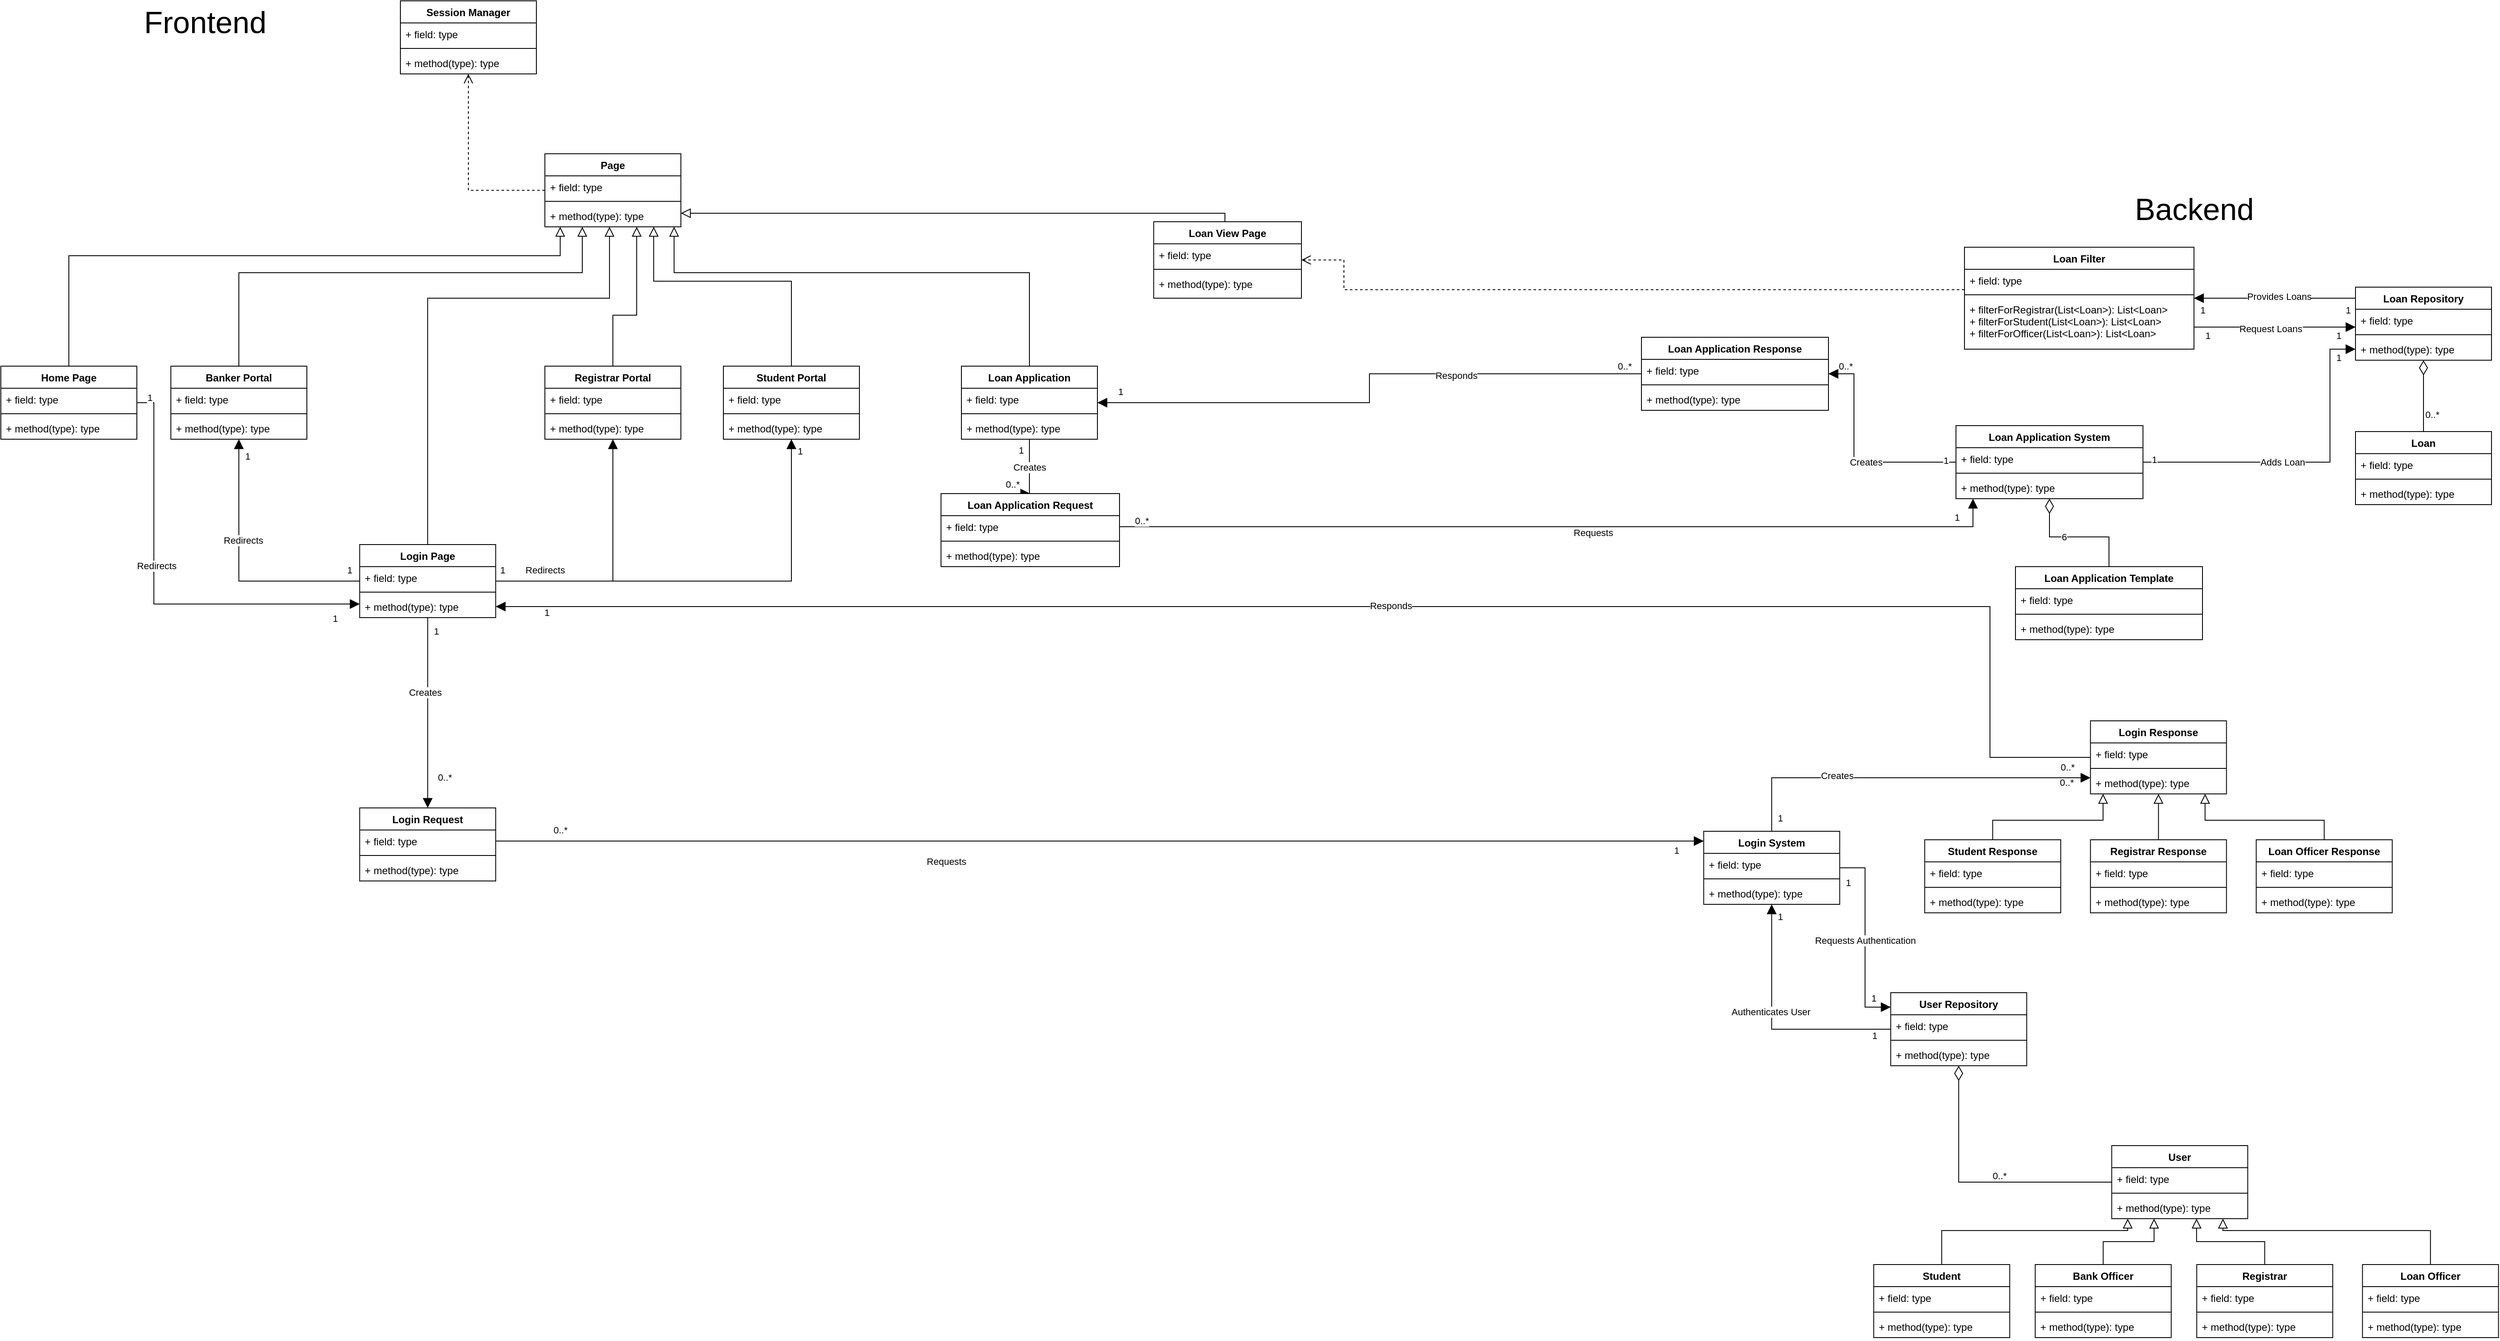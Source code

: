 <mxfile version="14.5.1" type="device"><diagram id="4TO3Gt-hURBaGVeDm2DF" name="Page-1"><mxGraphModel dx="3413" dy="3207" grid="1" gridSize="10" guides="1" tooltips="1" connect="1" arrows="1" fold="1" page="1" pageScale="1" pageWidth="850" pageHeight="1100" math="0" shadow="0"><root><mxCell id="0"/><mxCell id="1" parent="0"/><mxCell id="U5894xS0h4hcTSc0z6Av-33" style="edgeStyle=orthogonalEdgeStyle;rounded=0;orthogonalLoop=1;jettySize=auto;html=1;endArrow=block;endFill=0;endSize=9;" edge="1" parent="1" source="U5894xS0h4hcTSc0z6Av-1" target="U5894xS0h4hcTSc0z6Av-29"><mxGeometry relative="1" as="geometry"><Array as="points"><mxPoint x="130" y="240"/><mxPoint x="708" y="240"/></Array></mxGeometry></mxCell><mxCell id="U5894xS0h4hcTSc0z6Av-166" style="edgeStyle=orthogonalEdgeStyle;rounded=0;orthogonalLoop=1;jettySize=auto;html=1;endArrow=block;endFill=1;endSize=9;" edge="1" parent="1" source="U5894xS0h4hcTSc0z6Av-1" target="U5894xS0h4hcTSc0z6Av-5"><mxGeometry relative="1" as="geometry"><Array as="points"><mxPoint x="230" y="413"/><mxPoint x="230" y="650"/></Array></mxGeometry></mxCell><mxCell id="U5894xS0h4hcTSc0z6Av-167" value="Redirects" style="edgeLabel;html=1;align=center;verticalAlign=middle;resizable=0;points=[];" vertex="1" connectable="0" parent="U5894xS0h4hcTSc0z6Av-166"><mxGeometry x="-0.151" y="2" relative="1" as="geometry"><mxPoint x="1" as="offset"/></mxGeometry></mxCell><mxCell id="U5894xS0h4hcTSc0z6Av-169" value="1" style="edgeLabel;html=1;align=center;verticalAlign=middle;resizable=0;points=[];" vertex="1" connectable="0" parent="U5894xS0h4hcTSc0z6Av-166"><mxGeometry x="-0.94" y="6" relative="1" as="geometry"><mxPoint as="offset"/></mxGeometry></mxCell><mxCell id="U5894xS0h4hcTSc0z6Av-170" value="1" style="edgeLabel;html=1;align=center;verticalAlign=middle;resizable=0;points=[];" vertex="1" connectable="0" parent="U5894xS0h4hcTSc0z6Av-166"><mxGeometry x="0.87" y="-3" relative="1" as="geometry"><mxPoint x="2.83" y="14" as="offset"/></mxGeometry></mxCell><mxCell id="U5894xS0h4hcTSc0z6Av-1" value="Home Page" style="swimlane;fontStyle=1;align=center;verticalAlign=top;childLayout=stackLayout;horizontal=1;startSize=26;horizontalStack=0;resizeParent=1;resizeParentMax=0;resizeLast=0;collapsible=1;marginBottom=0;" vertex="1" parent="1"><mxGeometry x="50" y="370" width="160" height="86" as="geometry"/></mxCell><mxCell id="U5894xS0h4hcTSc0z6Av-2" value="+ field: type" style="text;strokeColor=none;fillColor=none;align=left;verticalAlign=top;spacingLeft=4;spacingRight=4;overflow=hidden;rotatable=0;points=[[0,0.5],[1,0.5]];portConstraint=eastwest;" vertex="1" parent="U5894xS0h4hcTSc0z6Av-1"><mxGeometry y="26" width="160" height="26" as="geometry"/></mxCell><mxCell id="U5894xS0h4hcTSc0z6Av-3" value="" style="line;strokeWidth=1;fillColor=none;align=left;verticalAlign=middle;spacingTop=-1;spacingLeft=3;spacingRight=3;rotatable=0;labelPosition=right;points=[];portConstraint=eastwest;" vertex="1" parent="U5894xS0h4hcTSc0z6Av-1"><mxGeometry y="52" width="160" height="8" as="geometry"/></mxCell><mxCell id="U5894xS0h4hcTSc0z6Av-4" value="+ method(type): type" style="text;strokeColor=none;fillColor=none;align=left;verticalAlign=top;spacingLeft=4;spacingRight=4;overflow=hidden;rotatable=0;points=[[0,0.5],[1,0.5]];portConstraint=eastwest;" vertex="1" parent="U5894xS0h4hcTSc0z6Av-1"><mxGeometry y="60" width="160" height="26" as="geometry"/></mxCell><mxCell id="U5894xS0h4hcTSc0z6Av-35" style="edgeStyle=orthogonalEdgeStyle;rounded=0;orthogonalLoop=1;jettySize=auto;html=1;endArrow=block;endFill=0;endSize=9;" edge="1" parent="1" source="U5894xS0h4hcTSc0z6Av-5" target="U5894xS0h4hcTSc0z6Av-29"><mxGeometry relative="1" as="geometry"><Array as="points"><mxPoint x="552" y="290"/><mxPoint x="766" y="290"/></Array></mxGeometry></mxCell><mxCell id="U5894xS0h4hcTSc0z6Av-113" style="edgeStyle=orthogonalEdgeStyle;rounded=0;orthogonalLoop=1;jettySize=auto;html=1;endArrow=block;endFill=1;endSize=9;" edge="1" parent="1" source="U5894xS0h4hcTSc0z6Av-5" target="U5894xS0h4hcTSc0z6Av-103"><mxGeometry relative="1" as="geometry"/></mxCell><mxCell id="U5894xS0h4hcTSc0z6Av-114" value="Creates" style="edgeLabel;html=1;align=center;verticalAlign=middle;resizable=0;points=[];" vertex="1" connectable="0" parent="U5894xS0h4hcTSc0z6Av-113"><mxGeometry x="-0.299" y="-3" relative="1" as="geometry"><mxPoint y="9.71" as="offset"/></mxGeometry></mxCell><mxCell id="U5894xS0h4hcTSc0z6Av-115" value="1" style="edgeLabel;html=1;align=center;verticalAlign=middle;resizable=0;points=[];" vertex="1" connectable="0" parent="U5894xS0h4hcTSc0z6Av-113"><mxGeometry x="-0.859" relative="1" as="geometry"><mxPoint x="10" as="offset"/></mxGeometry></mxCell><mxCell id="U5894xS0h4hcTSc0z6Av-116" value="0..*" style="edgeLabel;html=1;align=center;verticalAlign=middle;resizable=0;points=[];" vertex="1" connectable="0" parent="U5894xS0h4hcTSc0z6Av-113"><mxGeometry x="0.676" y="-1" relative="1" as="geometry"><mxPoint x="21" as="offset"/></mxGeometry></mxCell><mxCell id="U5894xS0h4hcTSc0z6Av-154" style="edgeStyle=orthogonalEdgeStyle;rounded=0;orthogonalLoop=1;jettySize=auto;html=1;endArrow=block;endFill=1;endSize=9;" edge="1" parent="1" source="U5894xS0h4hcTSc0z6Av-5" target="U5894xS0h4hcTSc0z6Av-17"><mxGeometry relative="1" as="geometry"/></mxCell><mxCell id="U5894xS0h4hcTSc0z6Av-155" style="edgeStyle=orthogonalEdgeStyle;rounded=0;orthogonalLoop=1;jettySize=auto;html=1;endArrow=block;endFill=1;endSize=9;" edge="1" parent="1" source="U5894xS0h4hcTSc0z6Av-5" target="U5894xS0h4hcTSc0z6Av-21"><mxGeometry relative="1" as="geometry"/></mxCell><mxCell id="U5894xS0h4hcTSc0z6Av-160" value="1" style="edgeLabel;html=1;align=center;verticalAlign=middle;resizable=0;points=[];" vertex="1" connectable="0" parent="U5894xS0h4hcTSc0z6Av-155"><mxGeometry x="0.932" y="3" relative="1" as="geometry"><mxPoint x="13" y="-3.26" as="offset"/></mxGeometry></mxCell><mxCell id="U5894xS0h4hcTSc0z6Av-164" value="1" style="edgeLabel;html=1;align=center;verticalAlign=middle;resizable=0;points=[];" vertex="1" connectable="0" parent="U5894xS0h4hcTSc0z6Av-155"><mxGeometry x="-0.913" y="3" relative="1" as="geometry"><mxPoint x="-14.52" y="-10" as="offset"/></mxGeometry></mxCell><mxCell id="U5894xS0h4hcTSc0z6Av-165" value="Redirects" style="edgeLabel;html=1;align=center;verticalAlign=middle;resizable=0;points=[];" vertex="1" connectable="0" parent="U5894xS0h4hcTSc0z6Av-155"><mxGeometry x="-0.869" y="4" relative="1" as="geometry"><mxPoint x="24.05" y="-9" as="offset"/></mxGeometry></mxCell><mxCell id="U5894xS0h4hcTSc0z6Av-162" style="edgeStyle=orthogonalEdgeStyle;rounded=0;orthogonalLoop=1;jettySize=auto;html=1;endArrow=block;endFill=1;endSize=9;" edge="1" parent="1" source="U5894xS0h4hcTSc0z6Av-5" target="U5894xS0h4hcTSc0z6Av-13"><mxGeometry relative="1" as="geometry"/></mxCell><mxCell id="U5894xS0h4hcTSc0z6Av-168" value="Redirects" style="edgeLabel;html=1;align=center;verticalAlign=middle;resizable=0;points=[];" vertex="1" connectable="0" parent="U5894xS0h4hcTSc0z6Av-162"><mxGeometry x="0.233" y="-5" relative="1" as="geometry"><mxPoint as="offset"/></mxGeometry></mxCell><mxCell id="U5894xS0h4hcTSc0z6Av-171" value="1" style="edgeLabel;html=1;align=center;verticalAlign=middle;resizable=0;points=[];" vertex="1" connectable="0" parent="U5894xS0h4hcTSc0z6Av-162"><mxGeometry x="0.874" y="-2" relative="1" as="geometry"><mxPoint x="8" as="offset"/></mxGeometry></mxCell><mxCell id="U5894xS0h4hcTSc0z6Av-172" value="1" style="edgeLabel;html=1;align=center;verticalAlign=middle;resizable=0;points=[];" vertex="1" connectable="0" parent="U5894xS0h4hcTSc0z6Av-162"><mxGeometry x="-0.845" y="-5" relative="1" as="geometry"><mxPoint x="12.03" y="-8" as="offset"/></mxGeometry></mxCell><mxCell id="U5894xS0h4hcTSc0z6Av-5" value="Login Page" style="swimlane;fontStyle=1;align=center;verticalAlign=top;childLayout=stackLayout;horizontal=1;startSize=26;horizontalStack=0;resizeParent=1;resizeParentMax=0;resizeLast=0;collapsible=1;marginBottom=0;" vertex="1" parent="1"><mxGeometry x="472.14" y="580" width="160" height="86" as="geometry"/></mxCell><mxCell id="U5894xS0h4hcTSc0z6Av-6" value="+ field: type" style="text;strokeColor=none;fillColor=none;align=left;verticalAlign=top;spacingLeft=4;spacingRight=4;overflow=hidden;rotatable=0;points=[[0,0.5],[1,0.5]];portConstraint=eastwest;" vertex="1" parent="U5894xS0h4hcTSc0z6Av-5"><mxGeometry y="26" width="160" height="26" as="geometry"/></mxCell><mxCell id="U5894xS0h4hcTSc0z6Av-7" value="" style="line;strokeWidth=1;fillColor=none;align=left;verticalAlign=middle;spacingTop=-1;spacingLeft=3;spacingRight=3;rotatable=0;labelPosition=right;points=[];portConstraint=eastwest;" vertex="1" parent="U5894xS0h4hcTSc0z6Av-5"><mxGeometry y="52" width="160" height="8" as="geometry"/></mxCell><mxCell id="U5894xS0h4hcTSc0z6Av-8" value="+ method(type): type" style="text;strokeColor=none;fillColor=none;align=left;verticalAlign=top;spacingLeft=4;spacingRight=4;overflow=hidden;rotatable=0;points=[[0,0.5],[1,0.5]];portConstraint=eastwest;" vertex="1" parent="U5894xS0h4hcTSc0z6Av-5"><mxGeometry y="60" width="160" height="26" as="geometry"/></mxCell><mxCell id="U5894xS0h4hcTSc0z6Av-34" style="edgeStyle=orthogonalEdgeStyle;rounded=0;orthogonalLoop=1;jettySize=auto;html=1;endArrow=block;endFill=0;endSize=9;" edge="1" parent="1" source="U5894xS0h4hcTSc0z6Av-13" target="U5894xS0h4hcTSc0z6Av-29"><mxGeometry relative="1" as="geometry"><Array as="points"><mxPoint x="330" y="260"/><mxPoint x="734" y="260"/></Array></mxGeometry></mxCell><mxCell id="U5894xS0h4hcTSc0z6Av-13" value="Banker Portal" style="swimlane;fontStyle=1;align=center;verticalAlign=top;childLayout=stackLayout;horizontal=1;startSize=26;horizontalStack=0;resizeParent=1;resizeParentMax=0;resizeLast=0;collapsible=1;marginBottom=0;" vertex="1" parent="1"><mxGeometry x="250" y="370" width="160" height="86" as="geometry"/></mxCell><mxCell id="U5894xS0h4hcTSc0z6Av-14" value="+ field: type" style="text;strokeColor=none;fillColor=none;align=left;verticalAlign=top;spacingLeft=4;spacingRight=4;overflow=hidden;rotatable=0;points=[[0,0.5],[1,0.5]];portConstraint=eastwest;" vertex="1" parent="U5894xS0h4hcTSc0z6Av-13"><mxGeometry y="26" width="160" height="26" as="geometry"/></mxCell><mxCell id="U5894xS0h4hcTSc0z6Av-15" value="" style="line;strokeWidth=1;fillColor=none;align=left;verticalAlign=middle;spacingTop=-1;spacingLeft=3;spacingRight=3;rotatable=0;labelPosition=right;points=[];portConstraint=eastwest;" vertex="1" parent="U5894xS0h4hcTSc0z6Av-13"><mxGeometry y="52" width="160" height="8" as="geometry"/></mxCell><mxCell id="U5894xS0h4hcTSc0z6Av-16" value="+ method(type): type" style="text;strokeColor=none;fillColor=none;align=left;verticalAlign=top;spacingLeft=4;spacingRight=4;overflow=hidden;rotatable=0;points=[[0,0.5],[1,0.5]];portConstraint=eastwest;" vertex="1" parent="U5894xS0h4hcTSc0z6Av-13"><mxGeometry y="60" width="160" height="26" as="geometry"/></mxCell><mxCell id="U5894xS0h4hcTSc0z6Av-37" style="edgeStyle=orthogonalEdgeStyle;rounded=0;orthogonalLoop=1;jettySize=auto;html=1;endArrow=block;endFill=0;endSize=9;" edge="1" parent="1" source="U5894xS0h4hcTSc0z6Av-17" target="U5894xS0h4hcTSc0z6Av-29"><mxGeometry relative="1" as="geometry"><Array as="points"><mxPoint x="770" y="310"/><mxPoint x="798" y="310"/></Array></mxGeometry></mxCell><mxCell id="U5894xS0h4hcTSc0z6Av-17" value="Registrar Portal" style="swimlane;fontStyle=1;align=center;verticalAlign=top;childLayout=stackLayout;horizontal=1;startSize=26;horizontalStack=0;resizeParent=1;resizeParentMax=0;resizeLast=0;collapsible=1;marginBottom=0;" vertex="1" parent="1"><mxGeometry x="690" y="370" width="160" height="86" as="geometry"/></mxCell><mxCell id="U5894xS0h4hcTSc0z6Av-18" value="+ field: type" style="text;strokeColor=none;fillColor=none;align=left;verticalAlign=top;spacingLeft=4;spacingRight=4;overflow=hidden;rotatable=0;points=[[0,0.5],[1,0.5]];portConstraint=eastwest;" vertex="1" parent="U5894xS0h4hcTSc0z6Av-17"><mxGeometry y="26" width="160" height="26" as="geometry"/></mxCell><mxCell id="U5894xS0h4hcTSc0z6Av-19" value="" style="line;strokeWidth=1;fillColor=none;align=left;verticalAlign=middle;spacingTop=-1;spacingLeft=3;spacingRight=3;rotatable=0;labelPosition=right;points=[];portConstraint=eastwest;" vertex="1" parent="U5894xS0h4hcTSc0z6Av-17"><mxGeometry y="52" width="160" height="8" as="geometry"/></mxCell><mxCell id="U5894xS0h4hcTSc0z6Av-20" value="+ method(type): type" style="text;strokeColor=none;fillColor=none;align=left;verticalAlign=top;spacingLeft=4;spacingRight=4;overflow=hidden;rotatable=0;points=[[0,0.5],[1,0.5]];portConstraint=eastwest;" vertex="1" parent="U5894xS0h4hcTSc0z6Av-17"><mxGeometry y="60" width="160" height="26" as="geometry"/></mxCell><mxCell id="U5894xS0h4hcTSc0z6Av-38" style="edgeStyle=orthogonalEdgeStyle;rounded=0;orthogonalLoop=1;jettySize=auto;html=1;endArrow=block;endFill=0;endSize=9;" edge="1" parent="1" source="U5894xS0h4hcTSc0z6Av-21" target="U5894xS0h4hcTSc0z6Av-29"><mxGeometry relative="1" as="geometry"><Array as="points"><mxPoint x="980" y="270"/><mxPoint x="818" y="270"/></Array></mxGeometry></mxCell><mxCell id="U5894xS0h4hcTSc0z6Av-21" value="Student Portal" style="swimlane;fontStyle=1;align=center;verticalAlign=top;childLayout=stackLayout;horizontal=1;startSize=26;horizontalStack=0;resizeParent=1;resizeParentMax=0;resizeLast=0;collapsible=1;marginBottom=0;" vertex="1" parent="1"><mxGeometry x="900" y="370" width="160" height="86" as="geometry"/></mxCell><mxCell id="U5894xS0h4hcTSc0z6Av-22" value="+ field: type" style="text;strokeColor=none;fillColor=none;align=left;verticalAlign=top;spacingLeft=4;spacingRight=4;overflow=hidden;rotatable=0;points=[[0,0.5],[1,0.5]];portConstraint=eastwest;" vertex="1" parent="U5894xS0h4hcTSc0z6Av-21"><mxGeometry y="26" width="160" height="26" as="geometry"/></mxCell><mxCell id="U5894xS0h4hcTSc0z6Av-23" value="" style="line;strokeWidth=1;fillColor=none;align=left;verticalAlign=middle;spacingTop=-1;spacingLeft=3;spacingRight=3;rotatable=0;labelPosition=right;points=[];portConstraint=eastwest;" vertex="1" parent="U5894xS0h4hcTSc0z6Av-21"><mxGeometry y="52" width="160" height="8" as="geometry"/></mxCell><mxCell id="U5894xS0h4hcTSc0z6Av-24" value="+ method(type): type" style="text;strokeColor=none;fillColor=none;align=left;verticalAlign=top;spacingLeft=4;spacingRight=4;overflow=hidden;rotatable=0;points=[[0,0.5],[1,0.5]];portConstraint=eastwest;" vertex="1" parent="U5894xS0h4hcTSc0z6Av-21"><mxGeometry y="60" width="160" height="26" as="geometry"/></mxCell><mxCell id="U5894xS0h4hcTSc0z6Av-39" style="edgeStyle=orthogonalEdgeStyle;rounded=0;orthogonalLoop=1;jettySize=auto;html=1;endArrow=block;endFill=0;endSize=9;" edge="1" parent="1" source="U5894xS0h4hcTSc0z6Av-25" target="U5894xS0h4hcTSc0z6Av-29"><mxGeometry relative="1" as="geometry"><Array as="points"><mxPoint x="1260" y="260"/><mxPoint x="842" y="260"/></Array></mxGeometry></mxCell><mxCell id="U5894xS0h4hcTSc0z6Av-212" value="Creates" style="edgeStyle=orthogonalEdgeStyle;rounded=0;orthogonalLoop=1;jettySize=auto;html=1;entryX=0.5;entryY=0;entryDx=0;entryDy=0;endArrow=block;endFill=1;endSize=9;" edge="1" parent="1" source="U5894xS0h4hcTSc0z6Av-25" target="U5894xS0h4hcTSc0z6Av-208"><mxGeometry relative="1" as="geometry"><Array as="points"><mxPoint x="1260" y="500"/><mxPoint x="1260" y="500"/></Array></mxGeometry></mxCell><mxCell id="U5894xS0h4hcTSc0z6Av-213" value="1" style="edgeLabel;html=1;align=center;verticalAlign=middle;resizable=0;points=[];" vertex="1" connectable="0" parent="U5894xS0h4hcTSc0z6Av-212"><mxGeometry x="-0.618" relative="1" as="geometry"><mxPoint x="-10" as="offset"/></mxGeometry></mxCell><mxCell id="U5894xS0h4hcTSc0z6Av-214" value="0..*" style="edgeLabel;html=1;align=center;verticalAlign=middle;resizable=0;points=[];" vertex="1" connectable="0" parent="U5894xS0h4hcTSc0z6Av-212"><mxGeometry x="0.623" relative="1" as="geometry"><mxPoint x="-20.01" as="offset"/></mxGeometry></mxCell><mxCell id="U5894xS0h4hcTSc0z6Av-25" value="Loan Application" style="swimlane;fontStyle=1;align=center;verticalAlign=top;childLayout=stackLayout;horizontal=1;startSize=26;horizontalStack=0;resizeParent=1;resizeParentMax=0;resizeLast=0;collapsible=1;marginBottom=0;" vertex="1" parent="1"><mxGeometry x="1180" y="370" width="160" height="86" as="geometry"/></mxCell><mxCell id="U5894xS0h4hcTSc0z6Av-26" value="+ field: type" style="text;strokeColor=none;fillColor=none;align=left;verticalAlign=top;spacingLeft=4;spacingRight=4;overflow=hidden;rotatable=0;points=[[0,0.5],[1,0.5]];portConstraint=eastwest;" vertex="1" parent="U5894xS0h4hcTSc0z6Av-25"><mxGeometry y="26" width="160" height="26" as="geometry"/></mxCell><mxCell id="U5894xS0h4hcTSc0z6Av-27" value="" style="line;strokeWidth=1;fillColor=none;align=left;verticalAlign=middle;spacingTop=-1;spacingLeft=3;spacingRight=3;rotatable=0;labelPosition=right;points=[];portConstraint=eastwest;" vertex="1" parent="U5894xS0h4hcTSc0z6Av-25"><mxGeometry y="52" width="160" height="8" as="geometry"/></mxCell><mxCell id="U5894xS0h4hcTSc0z6Av-28" value="+ method(type): type" style="text;strokeColor=none;fillColor=none;align=left;verticalAlign=top;spacingLeft=4;spacingRight=4;overflow=hidden;rotatable=0;points=[[0,0.5],[1,0.5]];portConstraint=eastwest;" vertex="1" parent="U5894xS0h4hcTSc0z6Av-25"><mxGeometry y="60" width="160" height="26" as="geometry"/></mxCell><mxCell id="U5894xS0h4hcTSc0z6Av-173" style="edgeStyle=orthogonalEdgeStyle;rounded=0;orthogonalLoop=1;jettySize=auto;html=1;endArrow=open;endFill=0;endSize=9;dashed=1;" edge="1" parent="1" source="U5894xS0h4hcTSc0z6Av-29" target="U5894xS0h4hcTSc0z6Av-58"><mxGeometry relative="1" as="geometry"/></mxCell><mxCell id="U5894xS0h4hcTSc0z6Av-29" value="Page" style="swimlane;fontStyle=1;align=center;verticalAlign=top;childLayout=stackLayout;horizontal=1;startSize=26;horizontalStack=0;resizeParent=1;resizeParentMax=0;resizeLast=0;collapsible=1;marginBottom=0;" vertex="1" parent="1"><mxGeometry x="690" y="120" width="160" height="86" as="geometry"/></mxCell><mxCell id="U5894xS0h4hcTSc0z6Av-30" value="+ field: type" style="text;strokeColor=none;fillColor=none;align=left;verticalAlign=top;spacingLeft=4;spacingRight=4;overflow=hidden;rotatable=0;points=[[0,0.5],[1,0.5]];portConstraint=eastwest;" vertex="1" parent="U5894xS0h4hcTSc0z6Av-29"><mxGeometry y="26" width="160" height="26" as="geometry"/></mxCell><mxCell id="U5894xS0h4hcTSc0z6Av-31" value="" style="line;strokeWidth=1;fillColor=none;align=left;verticalAlign=middle;spacingTop=-1;spacingLeft=3;spacingRight=3;rotatable=0;labelPosition=right;points=[];portConstraint=eastwest;" vertex="1" parent="U5894xS0h4hcTSc0z6Av-29"><mxGeometry y="52" width="160" height="8" as="geometry"/></mxCell><mxCell id="U5894xS0h4hcTSc0z6Av-32" value="+ method(type): type" style="text;strokeColor=none;fillColor=none;align=left;verticalAlign=top;spacingLeft=4;spacingRight=4;overflow=hidden;rotatable=0;points=[[0,0.5],[1,0.5]];portConstraint=eastwest;" vertex="1" parent="U5894xS0h4hcTSc0z6Av-29"><mxGeometry y="60" width="160" height="26" as="geometry"/></mxCell><mxCell id="U5894xS0h4hcTSc0z6Av-197" style="edgeStyle=orthogonalEdgeStyle;rounded=0;orthogonalLoop=1;jettySize=auto;html=1;endArrow=block;endFill=1;endSize=9;" edge="1" parent="1" source="U5894xS0h4hcTSc0z6Av-40" target="U5894xS0h4hcTSc0z6Av-192"><mxGeometry relative="1" as="geometry"><mxPoint x="2630" y="298.059" as="targetPoint"/><Array as="points"><mxPoint x="2780" y="290"/><mxPoint x="2780" y="290"/></Array></mxGeometry></mxCell><mxCell id="U5894xS0h4hcTSc0z6Av-199" value="Provides Loans" style="edgeLabel;html=1;align=center;verticalAlign=middle;resizable=0;points=[];" vertex="1" connectable="0" parent="U5894xS0h4hcTSc0z6Av-197"><mxGeometry x="0.198" y="-2" relative="1" as="geometry"><mxPoint x="23.81" as="offset"/></mxGeometry></mxCell><mxCell id="U5894xS0h4hcTSc0z6Av-200" value="1" style="edgeLabel;html=1;align=center;verticalAlign=middle;resizable=0;points=[];" vertex="1" connectable="0" parent="U5894xS0h4hcTSc0z6Av-197"><mxGeometry x="-0.907" y="-3" relative="1" as="geometry"><mxPoint y="17" as="offset"/></mxGeometry></mxCell><mxCell id="U5894xS0h4hcTSc0z6Av-201" value="1" style="edgeLabel;html=1;align=center;verticalAlign=middle;resizable=0;points=[];" vertex="1" connectable="0" parent="U5894xS0h4hcTSc0z6Av-197"><mxGeometry x="0.762" y="-2" relative="1" as="geometry"><mxPoint x="-12.38" y="16" as="offset"/></mxGeometry></mxCell><mxCell id="U5894xS0h4hcTSc0z6Av-40" value="Loan Repository" style="swimlane;fontStyle=1;align=center;verticalAlign=top;childLayout=stackLayout;horizontal=1;startSize=26;horizontalStack=0;resizeParent=1;resizeParentMax=0;resizeLast=0;collapsible=1;marginBottom=0;" vertex="1" parent="1"><mxGeometry x="2820" y="277" width="160" height="86" as="geometry"/></mxCell><mxCell id="U5894xS0h4hcTSc0z6Av-41" value="+ field: type" style="text;strokeColor=none;fillColor=none;align=left;verticalAlign=top;spacingLeft=4;spacingRight=4;overflow=hidden;rotatable=0;points=[[0,0.5],[1,0.5]];portConstraint=eastwest;" vertex="1" parent="U5894xS0h4hcTSc0z6Av-40"><mxGeometry y="26" width="160" height="26" as="geometry"/></mxCell><mxCell id="U5894xS0h4hcTSc0z6Av-42" value="" style="line;strokeWidth=1;fillColor=none;align=left;verticalAlign=middle;spacingTop=-1;spacingLeft=3;spacingRight=3;rotatable=0;labelPosition=right;points=[];portConstraint=eastwest;" vertex="1" parent="U5894xS0h4hcTSc0z6Av-40"><mxGeometry y="52" width="160" height="8" as="geometry"/></mxCell><mxCell id="U5894xS0h4hcTSc0z6Av-43" value="+ method(type): type" style="text;strokeColor=none;fillColor=none;align=left;verticalAlign=top;spacingLeft=4;spacingRight=4;overflow=hidden;rotatable=0;points=[[0,0.5],[1,0.5]];portConstraint=eastwest;" vertex="1" parent="U5894xS0h4hcTSc0z6Av-40"><mxGeometry y="60" width="160" height="26" as="geometry"/></mxCell><mxCell id="U5894xS0h4hcTSc0z6Av-140" style="edgeStyle=orthogonalEdgeStyle;rounded=0;orthogonalLoop=1;jettySize=auto;html=1;endArrow=diamondThin;endFill=0;endSize=15;" edge="1" parent="1" source="U5894xS0h4hcTSc0z6Av-53" target="U5894xS0h4hcTSc0z6Av-131"><mxGeometry relative="1" as="geometry"/></mxCell><mxCell id="U5894xS0h4hcTSc0z6Av-141" value="0..*" style="edgeLabel;html=1;align=center;verticalAlign=middle;resizable=0;points=[];" vertex="1" connectable="0" parent="U5894xS0h4hcTSc0z6Av-140"><mxGeometry x="-0.177" y="-2" relative="1" as="geometry"><mxPoint x="-2.34" y="-6" as="offset"/></mxGeometry></mxCell><mxCell id="U5894xS0h4hcTSc0z6Av-53" value="User" style="swimlane;fontStyle=1;align=center;verticalAlign=top;childLayout=stackLayout;horizontal=1;startSize=26;horizontalStack=0;resizeParent=1;resizeParentMax=0;resizeLast=0;collapsible=1;marginBottom=0;" vertex="1" parent="1"><mxGeometry x="2533.23" y="1287.5" width="160" height="86" as="geometry"/></mxCell><mxCell id="U5894xS0h4hcTSc0z6Av-54" value="+ field: type" style="text;strokeColor=none;fillColor=none;align=left;verticalAlign=top;spacingLeft=4;spacingRight=4;overflow=hidden;rotatable=0;points=[[0,0.5],[1,0.5]];portConstraint=eastwest;" vertex="1" parent="U5894xS0h4hcTSc0z6Av-53"><mxGeometry y="26" width="160" height="26" as="geometry"/></mxCell><mxCell id="U5894xS0h4hcTSc0z6Av-55" value="" style="line;strokeWidth=1;fillColor=none;align=left;verticalAlign=middle;spacingTop=-1;spacingLeft=3;spacingRight=3;rotatable=0;labelPosition=right;points=[];portConstraint=eastwest;" vertex="1" parent="U5894xS0h4hcTSc0z6Av-53"><mxGeometry y="52" width="160" height="8" as="geometry"/></mxCell><mxCell id="U5894xS0h4hcTSc0z6Av-56" value="+ method(type): type" style="text;strokeColor=none;fillColor=none;align=left;verticalAlign=top;spacingLeft=4;spacingRight=4;overflow=hidden;rotatable=0;points=[[0,0.5],[1,0.5]];portConstraint=eastwest;" vertex="1" parent="U5894xS0h4hcTSc0z6Av-53"><mxGeometry y="60" width="160" height="26" as="geometry"/></mxCell><mxCell id="U5894xS0h4hcTSc0z6Av-58" value="Session Manager" style="swimlane;fontStyle=1;align=center;verticalAlign=top;childLayout=stackLayout;horizontal=1;startSize=26;horizontalStack=0;resizeParent=1;resizeParentMax=0;resizeLast=0;collapsible=1;marginBottom=0;" vertex="1" parent="1"><mxGeometry x="520" y="-60" width="160" height="86" as="geometry"/></mxCell><mxCell id="U5894xS0h4hcTSc0z6Av-59" value="+ field: type" style="text;strokeColor=none;fillColor=none;align=left;verticalAlign=top;spacingLeft=4;spacingRight=4;overflow=hidden;rotatable=0;points=[[0,0.5],[1,0.5]];portConstraint=eastwest;" vertex="1" parent="U5894xS0h4hcTSc0z6Av-58"><mxGeometry y="26" width="160" height="26" as="geometry"/></mxCell><mxCell id="U5894xS0h4hcTSc0z6Av-60" value="" style="line;strokeWidth=1;fillColor=none;align=left;verticalAlign=middle;spacingTop=-1;spacingLeft=3;spacingRight=3;rotatable=0;labelPosition=right;points=[];portConstraint=eastwest;" vertex="1" parent="U5894xS0h4hcTSc0z6Av-58"><mxGeometry y="52" width="160" height="8" as="geometry"/></mxCell><mxCell id="U5894xS0h4hcTSc0z6Av-61" value="+ method(type): type" style="text;strokeColor=none;fillColor=none;align=left;verticalAlign=top;spacingLeft=4;spacingRight=4;overflow=hidden;rotatable=0;points=[[0,0.5],[1,0.5]];portConstraint=eastwest;" vertex="1" parent="U5894xS0h4hcTSc0z6Av-58"><mxGeometry y="60" width="160" height="26" as="geometry"/></mxCell><mxCell id="U5894xS0h4hcTSc0z6Av-80" style="edgeStyle=orthogonalEdgeStyle;rounded=0;orthogonalLoop=1;jettySize=auto;html=1;endArrow=block;endFill=0;endSize=9;" edge="1" parent="1" source="U5894xS0h4hcTSc0z6Av-62" target="U5894xS0h4hcTSc0z6Av-53"><mxGeometry relative="1" as="geometry"><Array as="points"><mxPoint x="2333.03" y="1387.5"/><mxPoint x="2552.03" y="1387.5"/></Array></mxGeometry></mxCell><mxCell id="U5894xS0h4hcTSc0z6Av-62" value="Student" style="swimlane;fontStyle=1;align=center;verticalAlign=top;childLayout=stackLayout;horizontal=1;startSize=26;horizontalStack=0;resizeParent=1;resizeParentMax=0;resizeLast=0;collapsible=1;marginBottom=0;" vertex="1" parent="1"><mxGeometry x="2253.23" y="1427.5" width="160" height="86" as="geometry"/></mxCell><mxCell id="U5894xS0h4hcTSc0z6Av-63" value="+ field: type" style="text;strokeColor=none;fillColor=none;align=left;verticalAlign=top;spacingLeft=4;spacingRight=4;overflow=hidden;rotatable=0;points=[[0,0.5],[1,0.5]];portConstraint=eastwest;" vertex="1" parent="U5894xS0h4hcTSc0z6Av-62"><mxGeometry y="26" width="160" height="26" as="geometry"/></mxCell><mxCell id="U5894xS0h4hcTSc0z6Av-64" value="" style="line;strokeWidth=1;fillColor=none;align=left;verticalAlign=middle;spacingTop=-1;spacingLeft=3;spacingRight=3;rotatable=0;labelPosition=right;points=[];portConstraint=eastwest;" vertex="1" parent="U5894xS0h4hcTSc0z6Av-62"><mxGeometry y="52" width="160" height="8" as="geometry"/></mxCell><mxCell id="U5894xS0h4hcTSc0z6Av-65" value="+ method(type): type" style="text;strokeColor=none;fillColor=none;align=left;verticalAlign=top;spacingLeft=4;spacingRight=4;overflow=hidden;rotatable=0;points=[[0,0.5],[1,0.5]];portConstraint=eastwest;" vertex="1" parent="U5894xS0h4hcTSc0z6Av-62"><mxGeometry y="60" width="160" height="26" as="geometry"/></mxCell><mxCell id="U5894xS0h4hcTSc0z6Av-81" style="edgeStyle=orthogonalEdgeStyle;rounded=0;orthogonalLoop=1;jettySize=auto;html=1;endArrow=block;endFill=0;endSize=9;" edge="1" parent="1" source="U5894xS0h4hcTSc0z6Av-66" target="U5894xS0h4hcTSc0z6Av-53"><mxGeometry relative="1" as="geometry"><Array as="points"><mxPoint x="2523.03" y="1400.5"/><mxPoint x="2583.03" y="1400.5"/></Array></mxGeometry></mxCell><mxCell id="U5894xS0h4hcTSc0z6Av-66" value="Bank Officer" style="swimlane;fontStyle=1;align=center;verticalAlign=top;childLayout=stackLayout;horizontal=1;startSize=26;horizontalStack=0;resizeParent=1;resizeParentMax=0;resizeLast=0;collapsible=1;marginBottom=0;" vertex="1" parent="1"><mxGeometry x="2443.23" y="1427.5" width="160" height="86" as="geometry"/></mxCell><mxCell id="U5894xS0h4hcTSc0z6Av-67" value="+ field: type" style="text;strokeColor=none;fillColor=none;align=left;verticalAlign=top;spacingLeft=4;spacingRight=4;overflow=hidden;rotatable=0;points=[[0,0.5],[1,0.5]];portConstraint=eastwest;" vertex="1" parent="U5894xS0h4hcTSc0z6Av-66"><mxGeometry y="26" width="160" height="26" as="geometry"/></mxCell><mxCell id="U5894xS0h4hcTSc0z6Av-68" value="" style="line;strokeWidth=1;fillColor=none;align=left;verticalAlign=middle;spacingTop=-1;spacingLeft=3;spacingRight=3;rotatable=0;labelPosition=right;points=[];portConstraint=eastwest;" vertex="1" parent="U5894xS0h4hcTSc0z6Av-66"><mxGeometry y="52" width="160" height="8" as="geometry"/></mxCell><mxCell id="U5894xS0h4hcTSc0z6Av-69" value="+ method(type): type" style="text;strokeColor=none;fillColor=none;align=left;verticalAlign=top;spacingLeft=4;spacingRight=4;overflow=hidden;rotatable=0;points=[[0,0.5],[1,0.5]];portConstraint=eastwest;" vertex="1" parent="U5894xS0h4hcTSc0z6Av-66"><mxGeometry y="60" width="160" height="26" as="geometry"/></mxCell><mxCell id="U5894xS0h4hcTSc0z6Av-82" style="edgeStyle=orthogonalEdgeStyle;rounded=0;orthogonalLoop=1;jettySize=auto;html=1;endArrow=block;endFill=0;endSize=9;" edge="1" parent="1" source="U5894xS0h4hcTSc0z6Av-71" target="U5894xS0h4hcTSc0z6Av-53"><mxGeometry relative="1" as="geometry"><Array as="points"><mxPoint x="2713.03" y="1400.5"/><mxPoint x="2633.03" y="1400.5"/></Array></mxGeometry></mxCell><mxCell id="U5894xS0h4hcTSc0z6Av-71" value="Registrar" style="swimlane;fontStyle=1;align=center;verticalAlign=top;childLayout=stackLayout;horizontal=1;startSize=26;horizontalStack=0;resizeParent=1;resizeParentMax=0;resizeLast=0;collapsible=1;marginBottom=0;" vertex="1" parent="1"><mxGeometry x="2633.23" y="1427.5" width="160" height="86" as="geometry"/></mxCell><mxCell id="U5894xS0h4hcTSc0z6Av-72" value="+ field: type" style="text;strokeColor=none;fillColor=none;align=left;verticalAlign=top;spacingLeft=4;spacingRight=4;overflow=hidden;rotatable=0;points=[[0,0.5],[1,0.5]];portConstraint=eastwest;" vertex="1" parent="U5894xS0h4hcTSc0z6Av-71"><mxGeometry y="26" width="160" height="26" as="geometry"/></mxCell><mxCell id="U5894xS0h4hcTSc0z6Av-73" value="" style="line;strokeWidth=1;fillColor=none;align=left;verticalAlign=middle;spacingTop=-1;spacingLeft=3;spacingRight=3;rotatable=0;labelPosition=right;points=[];portConstraint=eastwest;" vertex="1" parent="U5894xS0h4hcTSc0z6Av-71"><mxGeometry y="52" width="160" height="8" as="geometry"/></mxCell><mxCell id="U5894xS0h4hcTSc0z6Av-74" value="+ method(type): type" style="text;strokeColor=none;fillColor=none;align=left;verticalAlign=top;spacingLeft=4;spacingRight=4;overflow=hidden;rotatable=0;points=[[0,0.5],[1,0.5]];portConstraint=eastwest;" vertex="1" parent="U5894xS0h4hcTSc0z6Av-71"><mxGeometry y="60" width="160" height="26" as="geometry"/></mxCell><mxCell id="U5894xS0h4hcTSc0z6Av-83" style="edgeStyle=orthogonalEdgeStyle;rounded=0;orthogonalLoop=1;jettySize=auto;html=1;endArrow=block;endFill=0;endSize=9;" edge="1" parent="1" source="U5894xS0h4hcTSc0z6Av-76" target="U5894xS0h4hcTSc0z6Av-53"><mxGeometry relative="1" as="geometry"><Array as="points"><mxPoint x="2908.03" y="1387.5"/><mxPoint x="2664.03" y="1387.5"/></Array></mxGeometry></mxCell><mxCell id="U5894xS0h4hcTSc0z6Av-76" value="Loan Officer" style="swimlane;fontStyle=1;align=center;verticalAlign=top;childLayout=stackLayout;horizontal=1;startSize=26;horizontalStack=0;resizeParent=1;resizeParentMax=0;resizeLast=0;collapsible=1;marginBottom=0;" vertex="1" parent="1"><mxGeometry x="2828.23" y="1427.5" width="160" height="86" as="geometry"/></mxCell><mxCell id="U5894xS0h4hcTSc0z6Av-77" value="+ field: type" style="text;strokeColor=none;fillColor=none;align=left;verticalAlign=top;spacingLeft=4;spacingRight=4;overflow=hidden;rotatable=0;points=[[0,0.5],[1,0.5]];portConstraint=eastwest;" vertex="1" parent="U5894xS0h4hcTSc0z6Av-76"><mxGeometry y="26" width="160" height="26" as="geometry"/></mxCell><mxCell id="U5894xS0h4hcTSc0z6Av-78" value="" style="line;strokeWidth=1;fillColor=none;align=left;verticalAlign=middle;spacingTop=-1;spacingLeft=3;spacingRight=3;rotatable=0;labelPosition=right;points=[];portConstraint=eastwest;" vertex="1" parent="U5894xS0h4hcTSc0z6Av-76"><mxGeometry y="52" width="160" height="8" as="geometry"/></mxCell><mxCell id="U5894xS0h4hcTSc0z6Av-79" value="+ method(type): type" style="text;strokeColor=none;fillColor=none;align=left;verticalAlign=top;spacingLeft=4;spacingRight=4;overflow=hidden;rotatable=0;points=[[0,0.5],[1,0.5]];portConstraint=eastwest;" vertex="1" parent="U5894xS0h4hcTSc0z6Av-76"><mxGeometry y="60" width="160" height="26" as="geometry"/></mxCell><mxCell id="U5894xS0h4hcTSc0z6Av-126" style="edgeStyle=orthogonalEdgeStyle;rounded=0;orthogonalLoop=1;jettySize=auto;html=1;endArrow=block;endFill=1;endSize=9;" edge="1" parent="1" source="U5894xS0h4hcTSc0z6Av-84" target="U5894xS0h4hcTSc0z6Av-5"><mxGeometry relative="1" as="geometry"><Array as="points"><mxPoint x="2390" y="831"/><mxPoint x="2390" y="653"/></Array></mxGeometry></mxCell><mxCell id="U5894xS0h4hcTSc0z6Av-127" value="Responds" style="edgeLabel;html=1;align=center;verticalAlign=middle;resizable=0;points=[];" vertex="1" connectable="0" parent="U5894xS0h4hcTSc0z6Av-126"><mxGeometry x="-0.025" y="-1" relative="1" as="geometry"><mxPoint as="offset"/></mxGeometry></mxCell><mxCell id="U5894xS0h4hcTSc0z6Av-128" value="0..*" style="edgeLabel;html=1;align=center;verticalAlign=middle;resizable=0;points=[];" vertex="1" connectable="0" parent="U5894xS0h4hcTSc0z6Av-126"><mxGeometry x="-0.936" y="-2" relative="1" as="geometry"><mxPoint x="37.29" y="31.52" as="offset"/></mxGeometry></mxCell><mxCell id="U5894xS0h4hcTSc0z6Av-129" value="1" style="edgeLabel;html=1;align=center;verticalAlign=middle;resizable=0;points=[];" vertex="1" connectable="0" parent="U5894xS0h4hcTSc0z6Av-126"><mxGeometry x="0.919" y="-1" relative="1" as="geometry"><mxPoint x="-23.05" y="8" as="offset"/></mxGeometry></mxCell><mxCell id="U5894xS0h4hcTSc0z6Av-84" value="Login Response" style="swimlane;fontStyle=1;align=center;verticalAlign=top;childLayout=stackLayout;horizontal=1;startSize=26;horizontalStack=0;resizeParent=1;resizeParentMax=0;resizeLast=0;collapsible=1;marginBottom=0;" vertex="1" parent="1"><mxGeometry x="2508.23" y="787.5" width="160" height="86" as="geometry"/></mxCell><mxCell id="U5894xS0h4hcTSc0z6Av-85" value="+ field: type" style="text;strokeColor=none;fillColor=none;align=left;verticalAlign=top;spacingLeft=4;spacingRight=4;overflow=hidden;rotatable=0;points=[[0,0.5],[1,0.5]];portConstraint=eastwest;" vertex="1" parent="U5894xS0h4hcTSc0z6Av-84"><mxGeometry y="26" width="160" height="26" as="geometry"/></mxCell><mxCell id="U5894xS0h4hcTSc0z6Av-86" value="" style="line;strokeWidth=1;fillColor=none;align=left;verticalAlign=middle;spacingTop=-1;spacingLeft=3;spacingRight=3;rotatable=0;labelPosition=right;points=[];portConstraint=eastwest;" vertex="1" parent="U5894xS0h4hcTSc0z6Av-84"><mxGeometry y="52" width="160" height="8" as="geometry"/></mxCell><mxCell id="U5894xS0h4hcTSc0z6Av-87" value="+ method(type): type" style="text;strokeColor=none;fillColor=none;align=left;verticalAlign=top;spacingLeft=4;spacingRight=4;overflow=hidden;rotatable=0;points=[[0,0.5],[1,0.5]];portConstraint=eastwest;" vertex="1" parent="U5894xS0h4hcTSc0z6Av-84"><mxGeometry y="60" width="160" height="26" as="geometry"/></mxCell><mxCell id="U5894xS0h4hcTSc0z6Av-101" style="edgeStyle=orthogonalEdgeStyle;rounded=0;orthogonalLoop=1;jettySize=auto;html=1;endArrow=block;endFill=0;endSize=9;" edge="1" parent="1" source="U5894xS0h4hcTSc0z6Av-88" target="U5894xS0h4hcTSc0z6Av-84"><mxGeometry relative="1" as="geometry"/></mxCell><mxCell id="U5894xS0h4hcTSc0z6Av-88" value="Registrar Response" style="swimlane;fontStyle=1;align=center;verticalAlign=top;childLayout=stackLayout;horizontal=1;startSize=26;horizontalStack=0;resizeParent=1;resizeParentMax=0;resizeLast=0;collapsible=1;marginBottom=0;" vertex="1" parent="1"><mxGeometry x="2508.23" y="927.5" width="160" height="86" as="geometry"/></mxCell><mxCell id="U5894xS0h4hcTSc0z6Av-89" value="+ field: type" style="text;strokeColor=none;fillColor=none;align=left;verticalAlign=top;spacingLeft=4;spacingRight=4;overflow=hidden;rotatable=0;points=[[0,0.5],[1,0.5]];portConstraint=eastwest;" vertex="1" parent="U5894xS0h4hcTSc0z6Av-88"><mxGeometry y="26" width="160" height="26" as="geometry"/></mxCell><mxCell id="U5894xS0h4hcTSc0z6Av-90" value="" style="line;strokeWidth=1;fillColor=none;align=left;verticalAlign=middle;spacingTop=-1;spacingLeft=3;spacingRight=3;rotatable=0;labelPosition=right;points=[];portConstraint=eastwest;" vertex="1" parent="U5894xS0h4hcTSc0z6Av-88"><mxGeometry y="52" width="160" height="8" as="geometry"/></mxCell><mxCell id="U5894xS0h4hcTSc0z6Av-91" value="+ method(type): type" style="text;strokeColor=none;fillColor=none;align=left;verticalAlign=top;spacingLeft=4;spacingRight=4;overflow=hidden;rotatable=0;points=[[0,0.5],[1,0.5]];portConstraint=eastwest;" vertex="1" parent="U5894xS0h4hcTSc0z6Av-88"><mxGeometry y="60" width="160" height="26" as="geometry"/></mxCell><mxCell id="U5894xS0h4hcTSc0z6Av-100" style="edgeStyle=orthogonalEdgeStyle;rounded=0;orthogonalLoop=1;jettySize=auto;html=1;endArrow=block;endFill=0;endSize=9;" edge="1" parent="1" source="U5894xS0h4hcTSc0z6Av-92" target="U5894xS0h4hcTSc0z6Av-84"><mxGeometry relative="1" as="geometry"><Array as="points"><mxPoint x="2393.03" y="904.5"/><mxPoint x="2523.03" y="904.5"/></Array></mxGeometry></mxCell><mxCell id="U5894xS0h4hcTSc0z6Av-92" value="Student Response" style="swimlane;fontStyle=1;align=center;verticalAlign=top;childLayout=stackLayout;horizontal=1;startSize=26;horizontalStack=0;resizeParent=1;resizeParentMax=0;resizeLast=0;collapsible=1;marginBottom=0;" vertex="1" parent="1"><mxGeometry x="2313.23" y="927.5" width="160" height="86" as="geometry"/></mxCell><mxCell id="U5894xS0h4hcTSc0z6Av-93" value="+ field: type" style="text;strokeColor=none;fillColor=none;align=left;verticalAlign=top;spacingLeft=4;spacingRight=4;overflow=hidden;rotatable=0;points=[[0,0.5],[1,0.5]];portConstraint=eastwest;" vertex="1" parent="U5894xS0h4hcTSc0z6Av-92"><mxGeometry y="26" width="160" height="26" as="geometry"/></mxCell><mxCell id="U5894xS0h4hcTSc0z6Av-94" value="" style="line;strokeWidth=1;fillColor=none;align=left;verticalAlign=middle;spacingTop=-1;spacingLeft=3;spacingRight=3;rotatable=0;labelPosition=right;points=[];portConstraint=eastwest;" vertex="1" parent="U5894xS0h4hcTSc0z6Av-92"><mxGeometry y="52" width="160" height="8" as="geometry"/></mxCell><mxCell id="U5894xS0h4hcTSc0z6Av-95" value="+ method(type): type" style="text;strokeColor=none;fillColor=none;align=left;verticalAlign=top;spacingLeft=4;spacingRight=4;overflow=hidden;rotatable=0;points=[[0,0.5],[1,0.5]];portConstraint=eastwest;" vertex="1" parent="U5894xS0h4hcTSc0z6Av-92"><mxGeometry y="60" width="160" height="26" as="geometry"/></mxCell><mxCell id="U5894xS0h4hcTSc0z6Av-102" style="edgeStyle=orthogonalEdgeStyle;rounded=0;orthogonalLoop=1;jettySize=auto;html=1;endArrow=block;endFill=0;endSize=9;" edge="1" parent="1" source="U5894xS0h4hcTSc0z6Av-96" target="U5894xS0h4hcTSc0z6Av-84"><mxGeometry relative="1" as="geometry"><Array as="points"><mxPoint x="2783.03" y="904.5"/><mxPoint x="2643.03" y="904.5"/></Array></mxGeometry></mxCell><mxCell id="U5894xS0h4hcTSc0z6Av-96" value="Loan Officer Response" style="swimlane;fontStyle=1;align=center;verticalAlign=top;childLayout=stackLayout;horizontal=1;startSize=26;horizontalStack=0;resizeParent=1;resizeParentMax=0;resizeLast=0;collapsible=1;marginBottom=0;" vertex="1" parent="1"><mxGeometry x="2703.23" y="927.5" width="160" height="86" as="geometry"/></mxCell><mxCell id="U5894xS0h4hcTSc0z6Av-97" value="+ field: type" style="text;strokeColor=none;fillColor=none;align=left;verticalAlign=top;spacingLeft=4;spacingRight=4;overflow=hidden;rotatable=0;points=[[0,0.5],[1,0.5]];portConstraint=eastwest;" vertex="1" parent="U5894xS0h4hcTSc0z6Av-96"><mxGeometry y="26" width="160" height="26" as="geometry"/></mxCell><mxCell id="U5894xS0h4hcTSc0z6Av-98" value="" style="line;strokeWidth=1;fillColor=none;align=left;verticalAlign=middle;spacingTop=-1;spacingLeft=3;spacingRight=3;rotatable=0;labelPosition=right;points=[];portConstraint=eastwest;" vertex="1" parent="U5894xS0h4hcTSc0z6Av-96"><mxGeometry y="52" width="160" height="8" as="geometry"/></mxCell><mxCell id="U5894xS0h4hcTSc0z6Av-99" value="+ method(type): type" style="text;strokeColor=none;fillColor=none;align=left;verticalAlign=top;spacingLeft=4;spacingRight=4;overflow=hidden;rotatable=0;points=[[0,0.5],[1,0.5]];portConstraint=eastwest;" vertex="1" parent="U5894xS0h4hcTSc0z6Av-96"><mxGeometry y="60" width="160" height="26" as="geometry"/></mxCell><mxCell id="U5894xS0h4hcTSc0z6Av-103" value="Login Request" style="swimlane;fontStyle=1;align=center;verticalAlign=top;childLayout=stackLayout;horizontal=1;startSize=26;horizontalStack=0;resizeParent=1;resizeParentMax=0;resizeLast=0;collapsible=1;marginBottom=0;" vertex="1" parent="1"><mxGeometry x="472.14" y="890" width="160" height="86" as="geometry"/></mxCell><mxCell id="U5894xS0h4hcTSc0z6Av-104" value="+ field: type" style="text;strokeColor=none;fillColor=none;align=left;verticalAlign=top;spacingLeft=4;spacingRight=4;overflow=hidden;rotatable=0;points=[[0,0.5],[1,0.5]];portConstraint=eastwest;" vertex="1" parent="U5894xS0h4hcTSc0z6Av-103"><mxGeometry y="26" width="160" height="26" as="geometry"/></mxCell><mxCell id="U5894xS0h4hcTSc0z6Av-105" value="" style="line;strokeWidth=1;fillColor=none;align=left;verticalAlign=middle;spacingTop=-1;spacingLeft=3;spacingRight=3;rotatable=0;labelPosition=right;points=[];portConstraint=eastwest;" vertex="1" parent="U5894xS0h4hcTSc0z6Av-103"><mxGeometry y="52" width="160" height="8" as="geometry"/></mxCell><mxCell id="U5894xS0h4hcTSc0z6Av-106" value="+ method(type): type" style="text;strokeColor=none;fillColor=none;align=left;verticalAlign=top;spacingLeft=4;spacingRight=4;overflow=hidden;rotatable=0;points=[[0,0.5],[1,0.5]];portConstraint=eastwest;" vertex="1" parent="U5894xS0h4hcTSc0z6Av-103"><mxGeometry y="60" width="160" height="26" as="geometry"/></mxCell><mxCell id="U5894xS0h4hcTSc0z6Av-122" style="edgeStyle=orthogonalEdgeStyle;rounded=0;orthogonalLoop=1;jettySize=auto;html=1;endArrow=block;endFill=1;endSize=9;" edge="1" parent="1" source="U5894xS0h4hcTSc0z6Av-107" target="U5894xS0h4hcTSc0z6Av-84"><mxGeometry relative="1" as="geometry"><Array as="points"><mxPoint x="2133.03" y="854.5"/></Array></mxGeometry></mxCell><mxCell id="U5894xS0h4hcTSc0z6Av-123" value="Creates" style="edgeLabel;html=1;align=center;verticalAlign=middle;resizable=0;points=[];" vertex="1" connectable="0" parent="U5894xS0h4hcTSc0z6Av-122"><mxGeometry x="-0.362" y="3" relative="1" as="geometry"><mxPoint as="offset"/></mxGeometry></mxCell><mxCell id="U5894xS0h4hcTSc0z6Av-124" value="1" style="edgeLabel;html=1;align=center;verticalAlign=middle;resizable=0;points=[];" vertex="1" connectable="0" parent="U5894xS0h4hcTSc0z6Av-122"><mxGeometry x="-0.929" y="-1" relative="1" as="geometry"><mxPoint x="9" as="offset"/></mxGeometry></mxCell><mxCell id="U5894xS0h4hcTSc0z6Av-125" value="0..*" style="edgeLabel;html=1;align=center;verticalAlign=middle;resizable=0;points=[];" vertex="1" connectable="0" parent="U5894xS0h4hcTSc0z6Av-122"><mxGeometry x="0.875" y="5" relative="1" as="geometry"><mxPoint y="-8" as="offset"/></mxGeometry></mxCell><mxCell id="U5894xS0h4hcTSc0z6Av-142" value="1" style="edgeStyle=orthogonalEdgeStyle;rounded=0;orthogonalLoop=1;jettySize=auto;html=1;endArrow=block;endFill=1;endSize=9;" edge="1" parent="1" source="U5894xS0h4hcTSc0z6Av-107" target="U5894xS0h4hcTSc0z6Av-131"><mxGeometry x="-0.912" y="-17" relative="1" as="geometry"><Array as="points"><mxPoint x="2243.03" y="960.5"/><mxPoint x="2243.03" y="1124.5"/></Array><mxPoint as="offset"/></mxGeometry></mxCell><mxCell id="U5894xS0h4hcTSc0z6Av-143" value="Requests Authentication" style="edgeLabel;html=1;align=center;verticalAlign=middle;resizable=0;points=[];" vertex="1" connectable="0" parent="U5894xS0h4hcTSc0z6Av-142"><mxGeometry x="-0.212" y="-5" relative="1" as="geometry"><mxPoint x="5" y="27" as="offset"/></mxGeometry></mxCell><mxCell id="U5894xS0h4hcTSc0z6Av-144" value="1" style="edgeLabel;html=1;align=center;verticalAlign=middle;resizable=0;points=[];" vertex="1" connectable="0" parent="U5894xS0h4hcTSc0z6Av-142"><mxGeometry x="0.707" y="2" relative="1" as="geometry"><mxPoint x="7.97" y="-7.83" as="offset"/></mxGeometry></mxCell><mxCell id="U5894xS0h4hcTSc0z6Av-107" value="Login System" style="swimlane;fontStyle=1;align=center;verticalAlign=top;childLayout=stackLayout;horizontal=1;startSize=26;horizontalStack=0;resizeParent=1;resizeParentMax=0;resizeLast=0;collapsible=1;marginBottom=0;" vertex="1" parent="1"><mxGeometry x="2053.23" y="917.5" width="160" height="86" as="geometry"/></mxCell><mxCell id="U5894xS0h4hcTSc0z6Av-108" value="+ field: type" style="text;strokeColor=none;fillColor=none;align=left;verticalAlign=top;spacingLeft=4;spacingRight=4;overflow=hidden;rotatable=0;points=[[0,0.5],[1,0.5]];portConstraint=eastwest;" vertex="1" parent="U5894xS0h4hcTSc0z6Av-107"><mxGeometry y="26" width="160" height="26" as="geometry"/></mxCell><mxCell id="U5894xS0h4hcTSc0z6Av-109" value="" style="line;strokeWidth=1;fillColor=none;align=left;verticalAlign=middle;spacingTop=-1;spacingLeft=3;spacingRight=3;rotatable=0;labelPosition=right;points=[];portConstraint=eastwest;" vertex="1" parent="U5894xS0h4hcTSc0z6Av-107"><mxGeometry y="52" width="160" height="8" as="geometry"/></mxCell><mxCell id="U5894xS0h4hcTSc0z6Av-110" value="+ method(type): type" style="text;strokeColor=none;fillColor=none;align=left;verticalAlign=top;spacingLeft=4;spacingRight=4;overflow=hidden;rotatable=0;points=[[0,0.5],[1,0.5]];portConstraint=eastwest;" vertex="1" parent="U5894xS0h4hcTSc0z6Av-107"><mxGeometry y="60" width="160" height="26" as="geometry"/></mxCell><mxCell id="U5894xS0h4hcTSc0z6Av-118" style="edgeStyle=orthogonalEdgeStyle;rounded=0;orthogonalLoop=1;jettySize=auto;html=1;endArrow=block;endFill=1;endSize=9;" edge="1" parent="1" source="U5894xS0h4hcTSc0z6Av-104" target="U5894xS0h4hcTSc0z6Av-107"><mxGeometry relative="1" as="geometry"><Array as="points"><mxPoint x="552" y="926"/></Array></mxGeometry></mxCell><mxCell id="U5894xS0h4hcTSc0z6Av-119" value="Requests" style="edgeLabel;html=1;align=center;verticalAlign=middle;resizable=0;points=[];" vertex="1" connectable="0" parent="U5894xS0h4hcTSc0z6Av-118"><mxGeometry x="-0.25" y="3" relative="1" as="geometry"><mxPoint x="-3" y="27" as="offset"/></mxGeometry></mxCell><mxCell id="U5894xS0h4hcTSc0z6Av-120" value="0..*" style="edgeLabel;html=1;align=center;verticalAlign=middle;resizable=0;points=[];" vertex="1" connectable="0" parent="U5894xS0h4hcTSc0z6Av-118"><mxGeometry x="-0.894" y="3" relative="1" as="geometry"><mxPoint y="-10" as="offset"/></mxGeometry></mxCell><mxCell id="U5894xS0h4hcTSc0z6Av-121" value="1" style="edgeLabel;html=1;align=center;verticalAlign=middle;resizable=0;points=[];" vertex="1" connectable="0" parent="U5894xS0h4hcTSc0z6Av-118"><mxGeometry x="0.801" y="-2" relative="1" as="geometry"><mxPoint x="108.69" y="9" as="offset"/></mxGeometry></mxCell><mxCell id="U5894xS0h4hcTSc0z6Av-145" style="edgeStyle=orthogonalEdgeStyle;rounded=0;orthogonalLoop=1;jettySize=auto;html=1;endArrow=block;endFill=1;endSize=9;" edge="1" parent="1" source="U5894xS0h4hcTSc0z6Av-131" target="U5894xS0h4hcTSc0z6Av-107"><mxGeometry relative="1" as="geometry"/></mxCell><mxCell id="U5894xS0h4hcTSc0z6Av-146" value="Authenticates User" style="edgeLabel;html=1;align=center;verticalAlign=middle;resizable=0;points=[];" vertex="1" connectable="0" parent="U5894xS0h4hcTSc0z6Av-145"><mxGeometry x="0.122" y="1" relative="1" as="geometry"><mxPoint as="offset"/></mxGeometry></mxCell><mxCell id="U5894xS0h4hcTSc0z6Av-147" value="1" style="edgeLabel;html=1;align=center;verticalAlign=middle;resizable=0;points=[];" vertex="1" connectable="0" parent="U5894xS0h4hcTSc0z6Av-145"><mxGeometry x="0.866" relative="1" as="geometry"><mxPoint x="9.97" y="-4.97" as="offset"/></mxGeometry></mxCell><mxCell id="U5894xS0h4hcTSc0z6Av-148" value="1" style="edgeLabel;html=1;align=center;verticalAlign=middle;resizable=0;points=[];" vertex="1" connectable="0" parent="U5894xS0h4hcTSc0z6Av-145"><mxGeometry x="-0.958" y="-2" relative="1" as="geometry"><mxPoint x="-13.71" y="9" as="offset"/></mxGeometry></mxCell><mxCell id="U5894xS0h4hcTSc0z6Av-131" value="User Repository" style="swimlane;fontStyle=1;align=center;verticalAlign=top;childLayout=stackLayout;horizontal=1;startSize=26;horizontalStack=0;resizeParent=1;resizeParentMax=0;resizeLast=0;collapsible=1;marginBottom=0;" vertex="1" parent="1"><mxGeometry x="2273.23" y="1107.5" width="160" height="86" as="geometry"/></mxCell><mxCell id="U5894xS0h4hcTSc0z6Av-132" value="+ field: type" style="text;strokeColor=none;fillColor=none;align=left;verticalAlign=top;spacingLeft=4;spacingRight=4;overflow=hidden;rotatable=0;points=[[0,0.5],[1,0.5]];portConstraint=eastwest;" vertex="1" parent="U5894xS0h4hcTSc0z6Av-131"><mxGeometry y="26" width="160" height="26" as="geometry"/></mxCell><mxCell id="U5894xS0h4hcTSc0z6Av-133" value="" style="line;strokeWidth=1;fillColor=none;align=left;verticalAlign=middle;spacingTop=-1;spacingLeft=3;spacingRight=3;rotatable=0;labelPosition=right;points=[];portConstraint=eastwest;" vertex="1" parent="U5894xS0h4hcTSc0z6Av-131"><mxGeometry y="52" width="160" height="8" as="geometry"/></mxCell><mxCell id="U5894xS0h4hcTSc0z6Av-134" value="+ method(type): type" style="text;strokeColor=none;fillColor=none;align=left;verticalAlign=top;spacingLeft=4;spacingRight=4;overflow=hidden;rotatable=0;points=[[0,0.5],[1,0.5]];portConstraint=eastwest;" vertex="1" parent="U5894xS0h4hcTSc0z6Av-131"><mxGeometry y="60" width="160" height="26" as="geometry"/></mxCell><mxCell id="U5894xS0h4hcTSc0z6Av-179" style="edgeStyle=orthogonalEdgeStyle;rounded=0;orthogonalLoop=1;jettySize=auto;html=1;endArrow=block;endFill=0;endSize=9;" edge="1" parent="1" source="U5894xS0h4hcTSc0z6Av-175" target="U5894xS0h4hcTSc0z6Av-29"><mxGeometry relative="1" as="geometry"><Array as="points"><mxPoint x="1490" y="190"/></Array></mxGeometry></mxCell><mxCell id="U5894xS0h4hcTSc0z6Av-175" value="Loan View Page" style="swimlane;fontStyle=1;align=center;verticalAlign=top;childLayout=stackLayout;horizontal=1;startSize=26;horizontalStack=0;resizeParent=1;resizeParentMax=0;resizeLast=0;collapsible=1;marginBottom=0;" vertex="1" parent="1"><mxGeometry x="1406.2" y="200" width="173.8" height="90" as="geometry"/></mxCell><mxCell id="U5894xS0h4hcTSc0z6Av-176" value="+ field: type" style="text;strokeColor=none;fillColor=none;align=left;verticalAlign=top;spacingLeft=4;spacingRight=4;overflow=hidden;rotatable=0;points=[[0,0.5],[1,0.5]];portConstraint=eastwest;" vertex="1" parent="U5894xS0h4hcTSc0z6Av-175"><mxGeometry y="26" width="173.8" height="26" as="geometry"/></mxCell><mxCell id="U5894xS0h4hcTSc0z6Av-177" value="" style="line;strokeWidth=1;fillColor=none;align=left;verticalAlign=middle;spacingTop=-1;spacingLeft=3;spacingRight=3;rotatable=0;labelPosition=right;points=[];portConstraint=eastwest;" vertex="1" parent="U5894xS0h4hcTSc0z6Av-175"><mxGeometry y="52" width="173.8" height="8" as="geometry"/></mxCell><mxCell id="U5894xS0h4hcTSc0z6Av-178" value="+ method(type): type" style="text;strokeColor=none;fillColor=none;align=left;verticalAlign=top;spacingLeft=4;spacingRight=4;overflow=hidden;rotatable=0;points=[[0,0.5],[1,0.5]];portConstraint=eastwest;" vertex="1" parent="U5894xS0h4hcTSc0z6Av-175"><mxGeometry y="60" width="173.8" height="30" as="geometry"/></mxCell><mxCell id="U5894xS0h4hcTSc0z6Av-190" style="edgeStyle=orthogonalEdgeStyle;rounded=0;orthogonalLoop=1;jettySize=auto;html=1;endArrow=diamondThin;endFill=0;endSize=15;" edge="1" parent="1" source="U5894xS0h4hcTSc0z6Av-181" target="U5894xS0h4hcTSc0z6Av-40"><mxGeometry relative="1" as="geometry"/></mxCell><mxCell id="U5894xS0h4hcTSc0z6Av-191" value="0..*" style="edgeLabel;html=1;align=center;verticalAlign=middle;resizable=0;points=[];" vertex="1" connectable="0" parent="U5894xS0h4hcTSc0z6Av-190"><mxGeometry x="-0.282" y="-6" relative="1" as="geometry"><mxPoint x="4" y="10" as="offset"/></mxGeometry></mxCell><mxCell id="U5894xS0h4hcTSc0z6Av-181" value="Loan" style="swimlane;fontStyle=1;align=center;verticalAlign=top;childLayout=stackLayout;horizontal=1;startSize=26;horizontalStack=0;resizeParent=1;resizeParentMax=0;resizeLast=0;collapsible=1;marginBottom=0;" vertex="1" parent="1"><mxGeometry x="2820" y="447" width="160" height="86" as="geometry"/></mxCell><mxCell id="U5894xS0h4hcTSc0z6Av-182" value="+ field: type" style="text;strokeColor=none;fillColor=none;align=left;verticalAlign=top;spacingLeft=4;spacingRight=4;overflow=hidden;rotatable=0;points=[[0,0.5],[1,0.5]];portConstraint=eastwest;" vertex="1" parent="U5894xS0h4hcTSc0z6Av-181"><mxGeometry y="26" width="160" height="26" as="geometry"/></mxCell><mxCell id="U5894xS0h4hcTSc0z6Av-183" value="" style="line;strokeWidth=1;fillColor=none;align=left;verticalAlign=middle;spacingTop=-1;spacingLeft=3;spacingRight=3;rotatable=0;labelPosition=right;points=[];portConstraint=eastwest;" vertex="1" parent="U5894xS0h4hcTSc0z6Av-181"><mxGeometry y="52" width="160" height="8" as="geometry"/></mxCell><mxCell id="U5894xS0h4hcTSc0z6Av-184" value="+ method(type): type" style="text;strokeColor=none;fillColor=none;align=left;verticalAlign=top;spacingLeft=4;spacingRight=4;overflow=hidden;rotatable=0;points=[[0,0.5],[1,0.5]];portConstraint=eastwest;" vertex="1" parent="U5894xS0h4hcTSc0z6Av-181"><mxGeometry y="60" width="160" height="26" as="geometry"/></mxCell><mxCell id="U5894xS0h4hcTSc0z6Av-202" style="edgeStyle=orthogonalEdgeStyle;rounded=0;orthogonalLoop=1;jettySize=auto;html=1;endArrow=block;endFill=1;endSize=9;" edge="1" parent="1" source="U5894xS0h4hcTSc0z6Av-192" target="U5894xS0h4hcTSc0z6Av-40"><mxGeometry relative="1" as="geometry"><Array as="points"><mxPoint x="2770" y="324"/><mxPoint x="2770" y="324"/></Array></mxGeometry></mxCell><mxCell id="U5894xS0h4hcTSc0z6Av-203" value="Request Loans" style="edgeLabel;html=1;align=center;verticalAlign=middle;resizable=0;points=[];" vertex="1" connectable="0" parent="U5894xS0h4hcTSc0z6Av-202"><mxGeometry x="-0.057" y="-2" relative="1" as="geometry"><mxPoint as="offset"/></mxGeometry></mxCell><mxCell id="U5894xS0h4hcTSc0z6Av-204" value="1" style="edgeLabel;html=1;align=center;verticalAlign=middle;resizable=0;points=[];" vertex="1" connectable="0" parent="U5894xS0h4hcTSc0z6Av-202"><mxGeometry x="-0.839" y="3" relative="1" as="geometry"><mxPoint y="13" as="offset"/></mxGeometry></mxCell><mxCell id="U5894xS0h4hcTSc0z6Av-205" value="1" style="edgeLabel;html=1;align=center;verticalAlign=middle;resizable=0;points=[];" vertex="1" connectable="0" parent="U5894xS0h4hcTSc0z6Av-202"><mxGeometry x="0.765" y="-2" relative="1" as="geometry"><mxPoint x="2.38" y="8" as="offset"/></mxGeometry></mxCell><mxCell id="U5894xS0h4hcTSc0z6Av-192" value="Loan Filter" style="swimlane;fontStyle=1;align=center;verticalAlign=top;childLayout=stackLayout;horizontal=1;startSize=26;horizontalStack=0;resizeParent=1;resizeParentMax=0;resizeLast=0;collapsible=1;marginBottom=0;" vertex="1" parent="1"><mxGeometry x="2360" y="230" width="270" height="120" as="geometry"/></mxCell><mxCell id="U5894xS0h4hcTSc0z6Av-193" value="+ field: type" style="text;strokeColor=none;fillColor=none;align=left;verticalAlign=top;spacingLeft=4;spacingRight=4;overflow=hidden;rotatable=0;points=[[0,0.5],[1,0.5]];portConstraint=eastwest;" vertex="1" parent="U5894xS0h4hcTSc0z6Av-192"><mxGeometry y="26" width="270" height="26" as="geometry"/></mxCell><mxCell id="U5894xS0h4hcTSc0z6Av-194" value="" style="line;strokeWidth=1;fillColor=none;align=left;verticalAlign=middle;spacingTop=-1;spacingLeft=3;spacingRight=3;rotatable=0;labelPosition=right;points=[];portConstraint=eastwest;" vertex="1" parent="U5894xS0h4hcTSc0z6Av-192"><mxGeometry y="52" width="270" height="8" as="geometry"/></mxCell><mxCell id="U5894xS0h4hcTSc0z6Av-195" value="+ filterForRegistrar(List&lt;Loan&gt;): List&lt;Loan&gt;&#10;+ filterForStudent(List&lt;Loan&gt;): List&lt;Loan&gt;&#10;+ filterForOfficer(List&lt;Loan&gt;): List&lt;Loan&gt;" style="text;strokeColor=none;fillColor=none;align=left;verticalAlign=top;spacingLeft=4;spacingRight=4;overflow=hidden;rotatable=0;points=[[0,0.5],[1,0.5]];portConstraint=eastwest;" vertex="1" parent="U5894xS0h4hcTSc0z6Av-192"><mxGeometry y="60" width="270" height="60" as="geometry"/></mxCell><mxCell id="U5894xS0h4hcTSc0z6Av-196" style="edgeStyle=orthogonalEdgeStyle;rounded=0;orthogonalLoop=1;jettySize=auto;html=1;endArrow=open;endFill=0;endSize=9;dashed=1;" edge="1" parent="1" source="U5894xS0h4hcTSc0z6Av-193" target="U5894xS0h4hcTSc0z6Av-175"><mxGeometry relative="1" as="geometry"><Array as="points"><mxPoint x="1630" y="280"/><mxPoint x="1630" y="245"/></Array></mxGeometry></mxCell><mxCell id="U5894xS0h4hcTSc0z6Av-206" value="&lt;font style=&quot;font-size: 36px&quot;&gt;Frontend&lt;/font&gt;" style="text;html=1;align=center;verticalAlign=middle;resizable=0;points=[];autosize=1;" vertex="1" parent="1"><mxGeometry x="210" y="-50" width="160" height="30" as="geometry"/></mxCell><mxCell id="U5894xS0h4hcTSc0z6Av-207" value="&lt;font style=&quot;font-size: 36px&quot;&gt;Backend&lt;/font&gt;" style="text;html=1;align=center;verticalAlign=middle;resizable=0;points=[];autosize=1;" vertex="1" parent="1"><mxGeometry x="2550" y="170" width="160" height="30" as="geometry"/></mxCell><mxCell id="U5894xS0h4hcTSc0z6Av-208" value="Loan Application Request" style="swimlane;fontStyle=1;align=center;verticalAlign=top;childLayout=stackLayout;horizontal=1;startSize=26;horizontalStack=0;resizeParent=1;resizeParentMax=0;resizeLast=0;collapsible=1;marginBottom=0;" vertex="1" parent="1"><mxGeometry x="1156" y="520" width="210" height="86" as="geometry"/></mxCell><mxCell id="U5894xS0h4hcTSc0z6Av-209" value="+ field: type" style="text;strokeColor=none;fillColor=none;align=left;verticalAlign=top;spacingLeft=4;spacingRight=4;overflow=hidden;rotatable=0;points=[[0,0.5],[1,0.5]];portConstraint=eastwest;" vertex="1" parent="U5894xS0h4hcTSc0z6Av-208"><mxGeometry y="26" width="210" height="26" as="geometry"/></mxCell><mxCell id="U5894xS0h4hcTSc0z6Av-210" value="" style="line;strokeWidth=1;fillColor=none;align=left;verticalAlign=middle;spacingTop=-1;spacingLeft=3;spacingRight=3;rotatable=0;labelPosition=right;points=[];portConstraint=eastwest;" vertex="1" parent="U5894xS0h4hcTSc0z6Av-208"><mxGeometry y="52" width="210" height="8" as="geometry"/></mxCell><mxCell id="U5894xS0h4hcTSc0z6Av-211" value="+ method(type): type" style="text;strokeColor=none;fillColor=none;align=left;verticalAlign=top;spacingLeft=4;spacingRight=4;overflow=hidden;rotatable=0;points=[[0,0.5],[1,0.5]];portConstraint=eastwest;" vertex="1" parent="U5894xS0h4hcTSc0z6Av-208"><mxGeometry y="60" width="210" height="26" as="geometry"/></mxCell><mxCell id="U5894xS0h4hcTSc0z6Av-236" style="edgeStyle=orthogonalEdgeStyle;rounded=0;orthogonalLoop=1;jettySize=auto;html=1;endArrow=block;endFill=1;endSize=9;" edge="1" parent="1" source="U5894xS0h4hcTSc0z6Av-215" target="U5894xS0h4hcTSc0z6Av-25"><mxGeometry relative="1" as="geometry"><Array as="points"><mxPoint x="1660" y="379"/><mxPoint x="1660" y="413"/></Array></mxGeometry></mxCell><mxCell id="U5894xS0h4hcTSc0z6Av-237" value="Responds" style="edgeLabel;html=1;align=center;verticalAlign=middle;resizable=0;points=[];" vertex="1" connectable="0" parent="U5894xS0h4hcTSc0z6Av-236"><mxGeometry x="-0.353" y="2" relative="1" as="geometry"><mxPoint as="offset"/></mxGeometry></mxCell><mxCell id="U5894xS0h4hcTSc0z6Av-238" value="0..*" style="edgeLabel;html=1;align=center;verticalAlign=middle;resizable=0;points=[];" vertex="1" connectable="0" parent="U5894xS0h4hcTSc0z6Av-236"><mxGeometry x="-0.917" y="-4" relative="1" as="geometry"><mxPoint x="8" y="-5" as="offset"/></mxGeometry></mxCell><mxCell id="U5894xS0h4hcTSc0z6Av-239" value="1" style="edgeLabel;html=1;align=center;verticalAlign=middle;resizable=0;points=[];" vertex="1" connectable="0" parent="U5894xS0h4hcTSc0z6Av-236"><mxGeometry x="0.92" relative="1" as="geometry"><mxPoint y="-13" as="offset"/></mxGeometry></mxCell><mxCell id="U5894xS0h4hcTSc0z6Av-215" value="Loan Application Response" style="swimlane;fontStyle=1;align=center;verticalAlign=top;childLayout=stackLayout;horizontal=1;startSize=26;horizontalStack=0;resizeParent=1;resizeParentMax=0;resizeLast=0;collapsible=1;marginBottom=0;" vertex="1" parent="1"><mxGeometry x="1980" y="336" width="220" height="86" as="geometry"/></mxCell><mxCell id="U5894xS0h4hcTSc0z6Av-216" value="+ field: type" style="text;strokeColor=none;fillColor=none;align=left;verticalAlign=top;spacingLeft=4;spacingRight=4;overflow=hidden;rotatable=0;points=[[0,0.5],[1,0.5]];portConstraint=eastwest;" vertex="1" parent="U5894xS0h4hcTSc0z6Av-215"><mxGeometry y="26" width="220" height="26" as="geometry"/></mxCell><mxCell id="U5894xS0h4hcTSc0z6Av-217" value="" style="line;strokeWidth=1;fillColor=none;align=left;verticalAlign=middle;spacingTop=-1;spacingLeft=3;spacingRight=3;rotatable=0;labelPosition=right;points=[];portConstraint=eastwest;" vertex="1" parent="U5894xS0h4hcTSc0z6Av-215"><mxGeometry y="52" width="220" height="8" as="geometry"/></mxCell><mxCell id="U5894xS0h4hcTSc0z6Av-218" value="+ method(type): type" style="text;strokeColor=none;fillColor=none;align=left;verticalAlign=top;spacingLeft=4;spacingRight=4;overflow=hidden;rotatable=0;points=[[0,0.5],[1,0.5]];portConstraint=eastwest;" vertex="1" parent="U5894xS0h4hcTSc0z6Av-215"><mxGeometry y="60" width="220" height="26" as="geometry"/></mxCell><mxCell id="U5894xS0h4hcTSc0z6Av-240" style="edgeStyle=orthogonalEdgeStyle;rounded=0;orthogonalLoop=1;jettySize=auto;html=1;endArrow=diamondThin;endFill=0;endSize=15;" edge="1" parent="1" source="U5894xS0h4hcTSc0z6Av-219" target="U5894xS0h4hcTSc0z6Av-224"><mxGeometry relative="1" as="geometry"/></mxCell><mxCell id="U5894xS0h4hcTSc0z6Av-241" value="6" style="edgeLabel;html=1;align=center;verticalAlign=middle;resizable=0;points=[];" vertex="1" connectable="0" parent="U5894xS0h4hcTSc0z6Av-240"><mxGeometry x="0.182" relative="1" as="geometry"><mxPoint as="offset"/></mxGeometry></mxCell><mxCell id="U5894xS0h4hcTSc0z6Av-219" value="Loan Application Template" style="swimlane;fontStyle=1;align=center;verticalAlign=top;childLayout=stackLayout;horizontal=1;startSize=26;horizontalStack=0;resizeParent=1;resizeParentMax=0;resizeLast=0;collapsible=1;marginBottom=0;" vertex="1" parent="1"><mxGeometry x="2420" y="606" width="220" height="86" as="geometry"/></mxCell><mxCell id="U5894xS0h4hcTSc0z6Av-220" value="+ field: type" style="text;strokeColor=none;fillColor=none;align=left;verticalAlign=top;spacingLeft=4;spacingRight=4;overflow=hidden;rotatable=0;points=[[0,0.5],[1,0.5]];portConstraint=eastwest;" vertex="1" parent="U5894xS0h4hcTSc0z6Av-219"><mxGeometry y="26" width="220" height="26" as="geometry"/></mxCell><mxCell id="U5894xS0h4hcTSc0z6Av-221" value="" style="line;strokeWidth=1;fillColor=none;align=left;verticalAlign=middle;spacingTop=-1;spacingLeft=3;spacingRight=3;rotatable=0;labelPosition=right;points=[];portConstraint=eastwest;" vertex="1" parent="U5894xS0h4hcTSc0z6Av-219"><mxGeometry y="52" width="220" height="8" as="geometry"/></mxCell><mxCell id="U5894xS0h4hcTSc0z6Av-222" value="+ method(type): type" style="text;strokeColor=none;fillColor=none;align=left;verticalAlign=top;spacingLeft=4;spacingRight=4;overflow=hidden;rotatable=0;points=[[0,0.5],[1,0.5]];portConstraint=eastwest;" vertex="1" parent="U5894xS0h4hcTSc0z6Av-219"><mxGeometry y="60" width="220" height="26" as="geometry"/></mxCell><mxCell id="U5894xS0h4hcTSc0z6Av-232" style="edgeStyle=orthogonalEdgeStyle;rounded=0;orthogonalLoop=1;jettySize=auto;html=1;endArrow=block;endFill=1;endSize=9;" edge="1" parent="1" source="U5894xS0h4hcTSc0z6Av-224" target="U5894xS0h4hcTSc0z6Av-215"><mxGeometry relative="1" as="geometry"><Array as="points"><mxPoint x="2230" y="483"/><mxPoint x="2230" y="379"/></Array></mxGeometry></mxCell><mxCell id="U5894xS0h4hcTSc0z6Av-233" value="Creates" style="edgeLabel;html=1;align=center;verticalAlign=middle;resizable=0;points=[];" vertex="1" connectable="0" parent="U5894xS0h4hcTSc0z6Av-232"><mxGeometry x="-0.165" relative="1" as="geometry"><mxPoint as="offset"/></mxGeometry></mxCell><mxCell id="U5894xS0h4hcTSc0z6Av-234" value="1" style="edgeLabel;html=1;align=center;verticalAlign=middle;resizable=0;points=[];" vertex="1" connectable="0" parent="U5894xS0h4hcTSc0z6Av-232"><mxGeometry x="-0.905" y="-2" relative="1" as="geometry"><mxPoint as="offset"/></mxGeometry></mxCell><mxCell id="U5894xS0h4hcTSc0z6Av-235" value="0..*" style="edgeLabel;html=1;align=center;verticalAlign=middle;resizable=0;points=[];" vertex="1" connectable="0" parent="U5894xS0h4hcTSc0z6Av-232"><mxGeometry x="0.795" y="2" relative="1" as="geometry"><mxPoint x="-5.9" y="-11" as="offset"/></mxGeometry></mxCell><mxCell id="U5894xS0h4hcTSc0z6Av-242" style="edgeStyle=orthogonalEdgeStyle;rounded=0;orthogonalLoop=1;jettySize=auto;html=1;endArrow=block;endFill=1;endSize=9;" edge="1" parent="1" source="U5894xS0h4hcTSc0z6Av-224" target="U5894xS0h4hcTSc0z6Av-40"><mxGeometry relative="1" as="geometry"><Array as="points"><mxPoint x="2790" y="483"/><mxPoint x="2790" y="350"/></Array></mxGeometry></mxCell><mxCell id="U5894xS0h4hcTSc0z6Av-243" value="Adds Loan" style="edgeLabel;html=1;align=center;verticalAlign=middle;resizable=0;points=[];" vertex="1" connectable="0" parent="U5894xS0h4hcTSc0z6Av-242"><mxGeometry x="-0.146" relative="1" as="geometry"><mxPoint as="offset"/></mxGeometry></mxCell><mxCell id="U5894xS0h4hcTSc0z6Av-244" value="1" style="edgeLabel;html=1;align=center;verticalAlign=middle;resizable=0;points=[];" vertex="1" connectable="0" parent="U5894xS0h4hcTSc0z6Av-242"><mxGeometry x="-0.931" y="3" relative="1" as="geometry"><mxPoint as="offset"/></mxGeometry></mxCell><mxCell id="U5894xS0h4hcTSc0z6Av-245" value="1" style="edgeLabel;html=1;align=center;verticalAlign=middle;resizable=0;points=[];" vertex="1" connectable="0" parent="U5894xS0h4hcTSc0z6Av-242"><mxGeometry x="0.877" y="-1" relative="1" as="geometry"><mxPoint x="3.54" y="8.97" as="offset"/></mxGeometry></mxCell><mxCell id="U5894xS0h4hcTSc0z6Av-224" value="Loan Application System" style="swimlane;fontStyle=1;align=center;verticalAlign=top;childLayout=stackLayout;horizontal=1;startSize=26;horizontalStack=0;resizeParent=1;resizeParentMax=0;resizeLast=0;collapsible=1;marginBottom=0;" vertex="1" parent="1"><mxGeometry x="2350" y="440" width="220" height="86" as="geometry"/></mxCell><mxCell id="U5894xS0h4hcTSc0z6Av-225" value="+ field: type" style="text;strokeColor=none;fillColor=none;align=left;verticalAlign=top;spacingLeft=4;spacingRight=4;overflow=hidden;rotatable=0;points=[[0,0.5],[1,0.5]];portConstraint=eastwest;" vertex="1" parent="U5894xS0h4hcTSc0z6Av-224"><mxGeometry y="26" width="220" height="26" as="geometry"/></mxCell><mxCell id="U5894xS0h4hcTSc0z6Av-226" value="" style="line;strokeWidth=1;fillColor=none;align=left;verticalAlign=middle;spacingTop=-1;spacingLeft=3;spacingRight=3;rotatable=0;labelPosition=right;points=[];portConstraint=eastwest;" vertex="1" parent="U5894xS0h4hcTSc0z6Av-224"><mxGeometry y="52" width="220" height="8" as="geometry"/></mxCell><mxCell id="U5894xS0h4hcTSc0z6Av-227" value="+ method(type): type" style="text;strokeColor=none;fillColor=none;align=left;verticalAlign=top;spacingLeft=4;spacingRight=4;overflow=hidden;rotatable=0;points=[[0,0.5],[1,0.5]];portConstraint=eastwest;" vertex="1" parent="U5894xS0h4hcTSc0z6Av-224"><mxGeometry y="60" width="220" height="26" as="geometry"/></mxCell><mxCell id="U5894xS0h4hcTSc0z6Av-228" style="edgeStyle=orthogonalEdgeStyle;rounded=0;orthogonalLoop=1;jettySize=auto;html=1;endArrow=block;endFill=1;endSize=9;" edge="1" parent="1" source="U5894xS0h4hcTSc0z6Av-209" target="U5894xS0h4hcTSc0z6Av-224"><mxGeometry relative="1" as="geometry"><Array as="points"><mxPoint x="2370" y="559"/></Array></mxGeometry></mxCell><mxCell id="U5894xS0h4hcTSc0z6Av-229" value="Requests" style="edgeLabel;html=1;align=center;verticalAlign=middle;resizable=0;points=[];" vertex="1" connectable="0" parent="U5894xS0h4hcTSc0z6Av-228"><mxGeometry x="0.073" y="-7" relative="1" as="geometry"><mxPoint as="offset"/></mxGeometry></mxCell><mxCell id="U5894xS0h4hcTSc0z6Av-230" value="0..*" style="edgeLabel;html=1;align=center;verticalAlign=middle;resizable=0;points=[];" vertex="1" connectable="0" parent="U5894xS0h4hcTSc0z6Av-228"><mxGeometry x="-0.95" y="7" relative="1" as="geometry"><mxPoint as="offset"/></mxGeometry></mxCell><mxCell id="U5894xS0h4hcTSc0z6Av-231" value="1" style="edgeLabel;html=1;align=center;verticalAlign=middle;resizable=0;points=[];" vertex="1" connectable="0" parent="U5894xS0h4hcTSc0z6Av-228"><mxGeometry x="0.902" y="11" relative="1" as="geometry"><mxPoint x="-1" as="offset"/></mxGeometry></mxCell></root></mxGraphModel></diagram></mxfile>